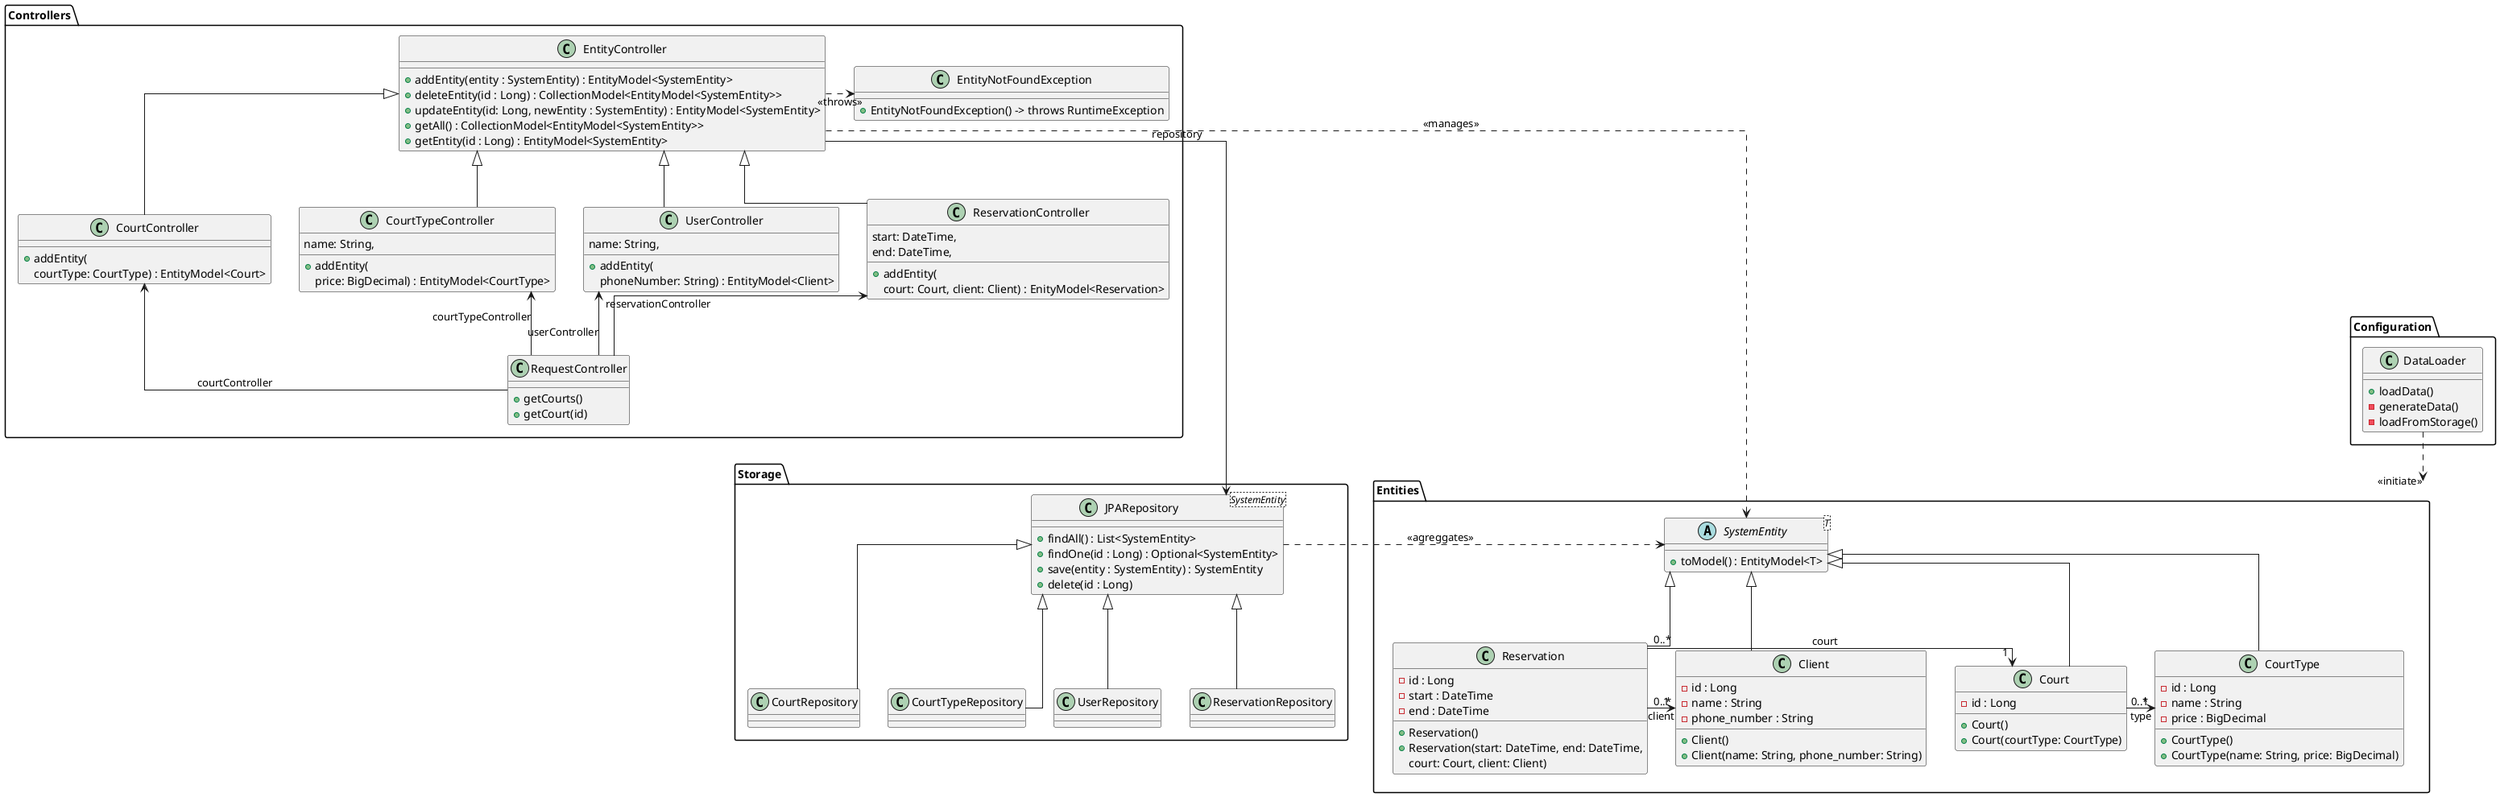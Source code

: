 @startuml
skinparam linetype ortho

package Entities {
    abstract class SystemEntity<T>{
        + toModel() : EntityModel<T>
    }

    class Court extends SystemEntity{
        - id : Long
        + Court()
        + Court(courtType: CourtType)
    }

    Court "0..*"-r->"1" CourtType : type

    class CourtType extends SystemEntity{
        - id : Long
        - name : String
        - price : BigDecimal
        + CourtType()
        + CourtType(name: String, price: BigDecimal)
    }

    class Client extends SystemEntity {
        - id : Long
        - name : String
        - phone_number : String
        + Client()
        + Client(name: String, phone_number: String)
    }

    class Reservation extends SystemEntity {
        - id : Long
        - start : DateTime
        - end : DateTime
        + Reservation()
        + Reservation(start: DateTime, end: DateTime, 
        court: Court, client: Client)
    }
    Reservation "0..*"-r->"1" Court : court
    Reservation "0..*"-r->"1" Client : client
}

package Storage {

    class JPARepository<SystemEntity> {

        + findAll() : List<SystemEntity>
        + findOne(id : Long) : Optional<SystemEntity>
        + save(entity : SystemEntity) : SystemEntity
        + delete(id : Long)
    }

    JPARepository .r.> SystemEntity : <<agreggates>>

    class CourtRepository extends JPARepository{}

    class CourtTypeRepository extends JPARepository{}

    class UserRepository extends JPARepository{}

    class ReservationRepository extends JPARepository {}
}

package Controllers {

    class EntityController {
        + addEntity(entity : SystemEntity) : EntityModel<SystemEntity>
        + deleteEntity(id : Long) : CollectionModel<EntityModel<SystemEntity>>
        + updateEntity(id: Long, newEntity : SystemEntity) : EntityModel<SystemEntity>
        + getAll() : CollectionModel<EntityModel<SystemEntity>>
        + getEntity(id : Long) : EntityModel<SystemEntity>
    }
    EntityController ----> JPARepository : repository
    EntityController ..> SystemEntity : <<manages>>

    class CourtController extends EntityController{
        + addEntity(
            courtType: CourtType) : EntityModel<Court>

    }

    class CourtTypeController extends EntityController{
        + addEntity(
            name: String, 
            price: BigDecimal) : EntityModel<CourtType>
    }

    class UserController extends EntityController {
        + addEntity(
            name: String, 
            phoneNumber: String) : EntityModel<Client>
    }

    class ReservationController extends EntityController {
        + addEntity(
            start: DateTime, 
            end: DateTime, 
            court: Court, client: Client) : EnityModel<Reservation>
    }

    class RequestController {
        + getCourts()
        + getCourt(id)
    }

    CourtController <-- RequestController : courtController
    CourtTypeController <-- RequestController : courtTypeController
    UserController <-- RequestController : userController
    ReservationController <-- RequestController : reservationController

    class EntityNotFoundException {
        + EntityNotFoundException() -> throws RuntimeException
    }
    EntityController .r.> EntityNotFoundException : <<throws>>
    

    'CourtController ..> Court : <<manages>>
    'CourtTypeController ..> CourtType : <<manages>>
}

package Configuration{

    class DataLoader {
        + loadData()
        - generateData()
        - loadFromStorage()
    }

    DataLoader ..> Entities : <<initiate>>

}





@enduml